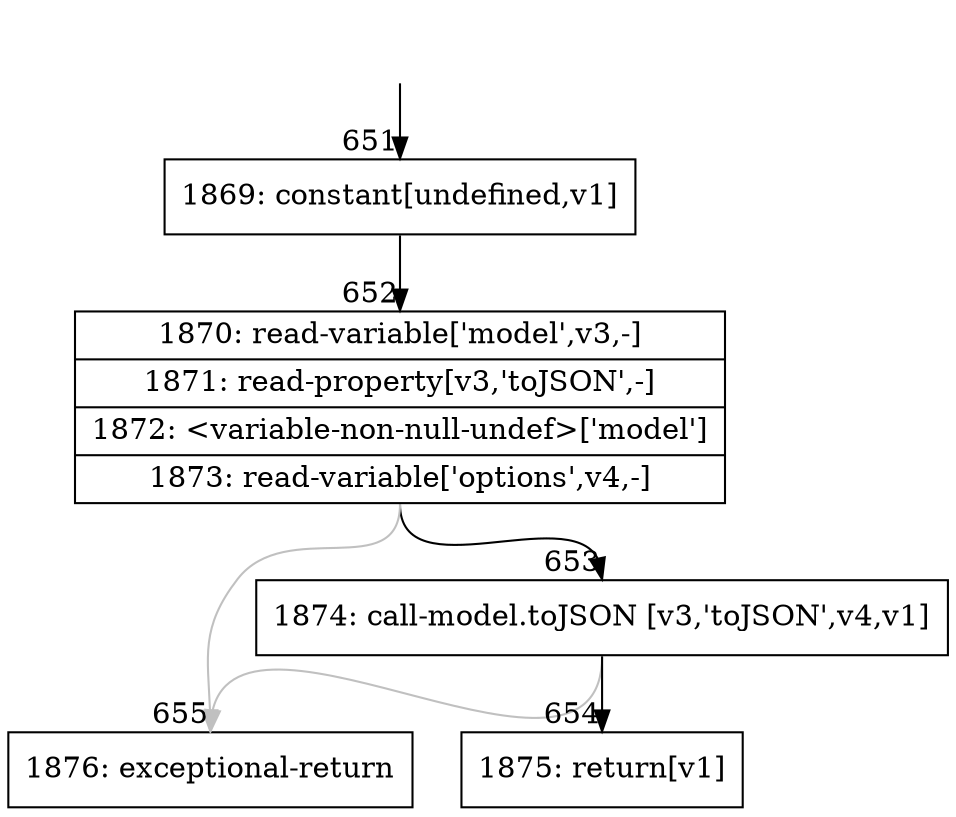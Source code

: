 digraph {
rankdir="TD"
BB_entry47[shape=none,label=""];
BB_entry47 -> BB651 [tailport=s, headport=n, headlabel="    651"]
BB651 [shape=record label="{1869: constant[undefined,v1]}" ] 
BB651 -> BB652 [tailport=s, headport=n, headlabel="      652"]
BB652 [shape=record label="{1870: read-variable['model',v3,-]|1871: read-property[v3,'toJSON',-]|1872: \<variable-non-null-undef\>['model']|1873: read-variable['options',v4,-]}" ] 
BB652 -> BB653 [tailport=s, headport=n, headlabel="      653"]
BB652 -> BB655 [tailport=s, headport=n, color=gray, headlabel="      655"]
BB653 [shape=record label="{1874: call-model.toJSON [v3,'toJSON',v4,v1]}" ] 
BB653 -> BB654 [tailport=s, headport=n, headlabel="      654"]
BB653 -> BB655 [tailport=s, headport=n, color=gray]
BB654 [shape=record label="{1875: return[v1]}" ] 
BB655 [shape=record label="{1876: exceptional-return}" ] 
//#$~ 626
}
